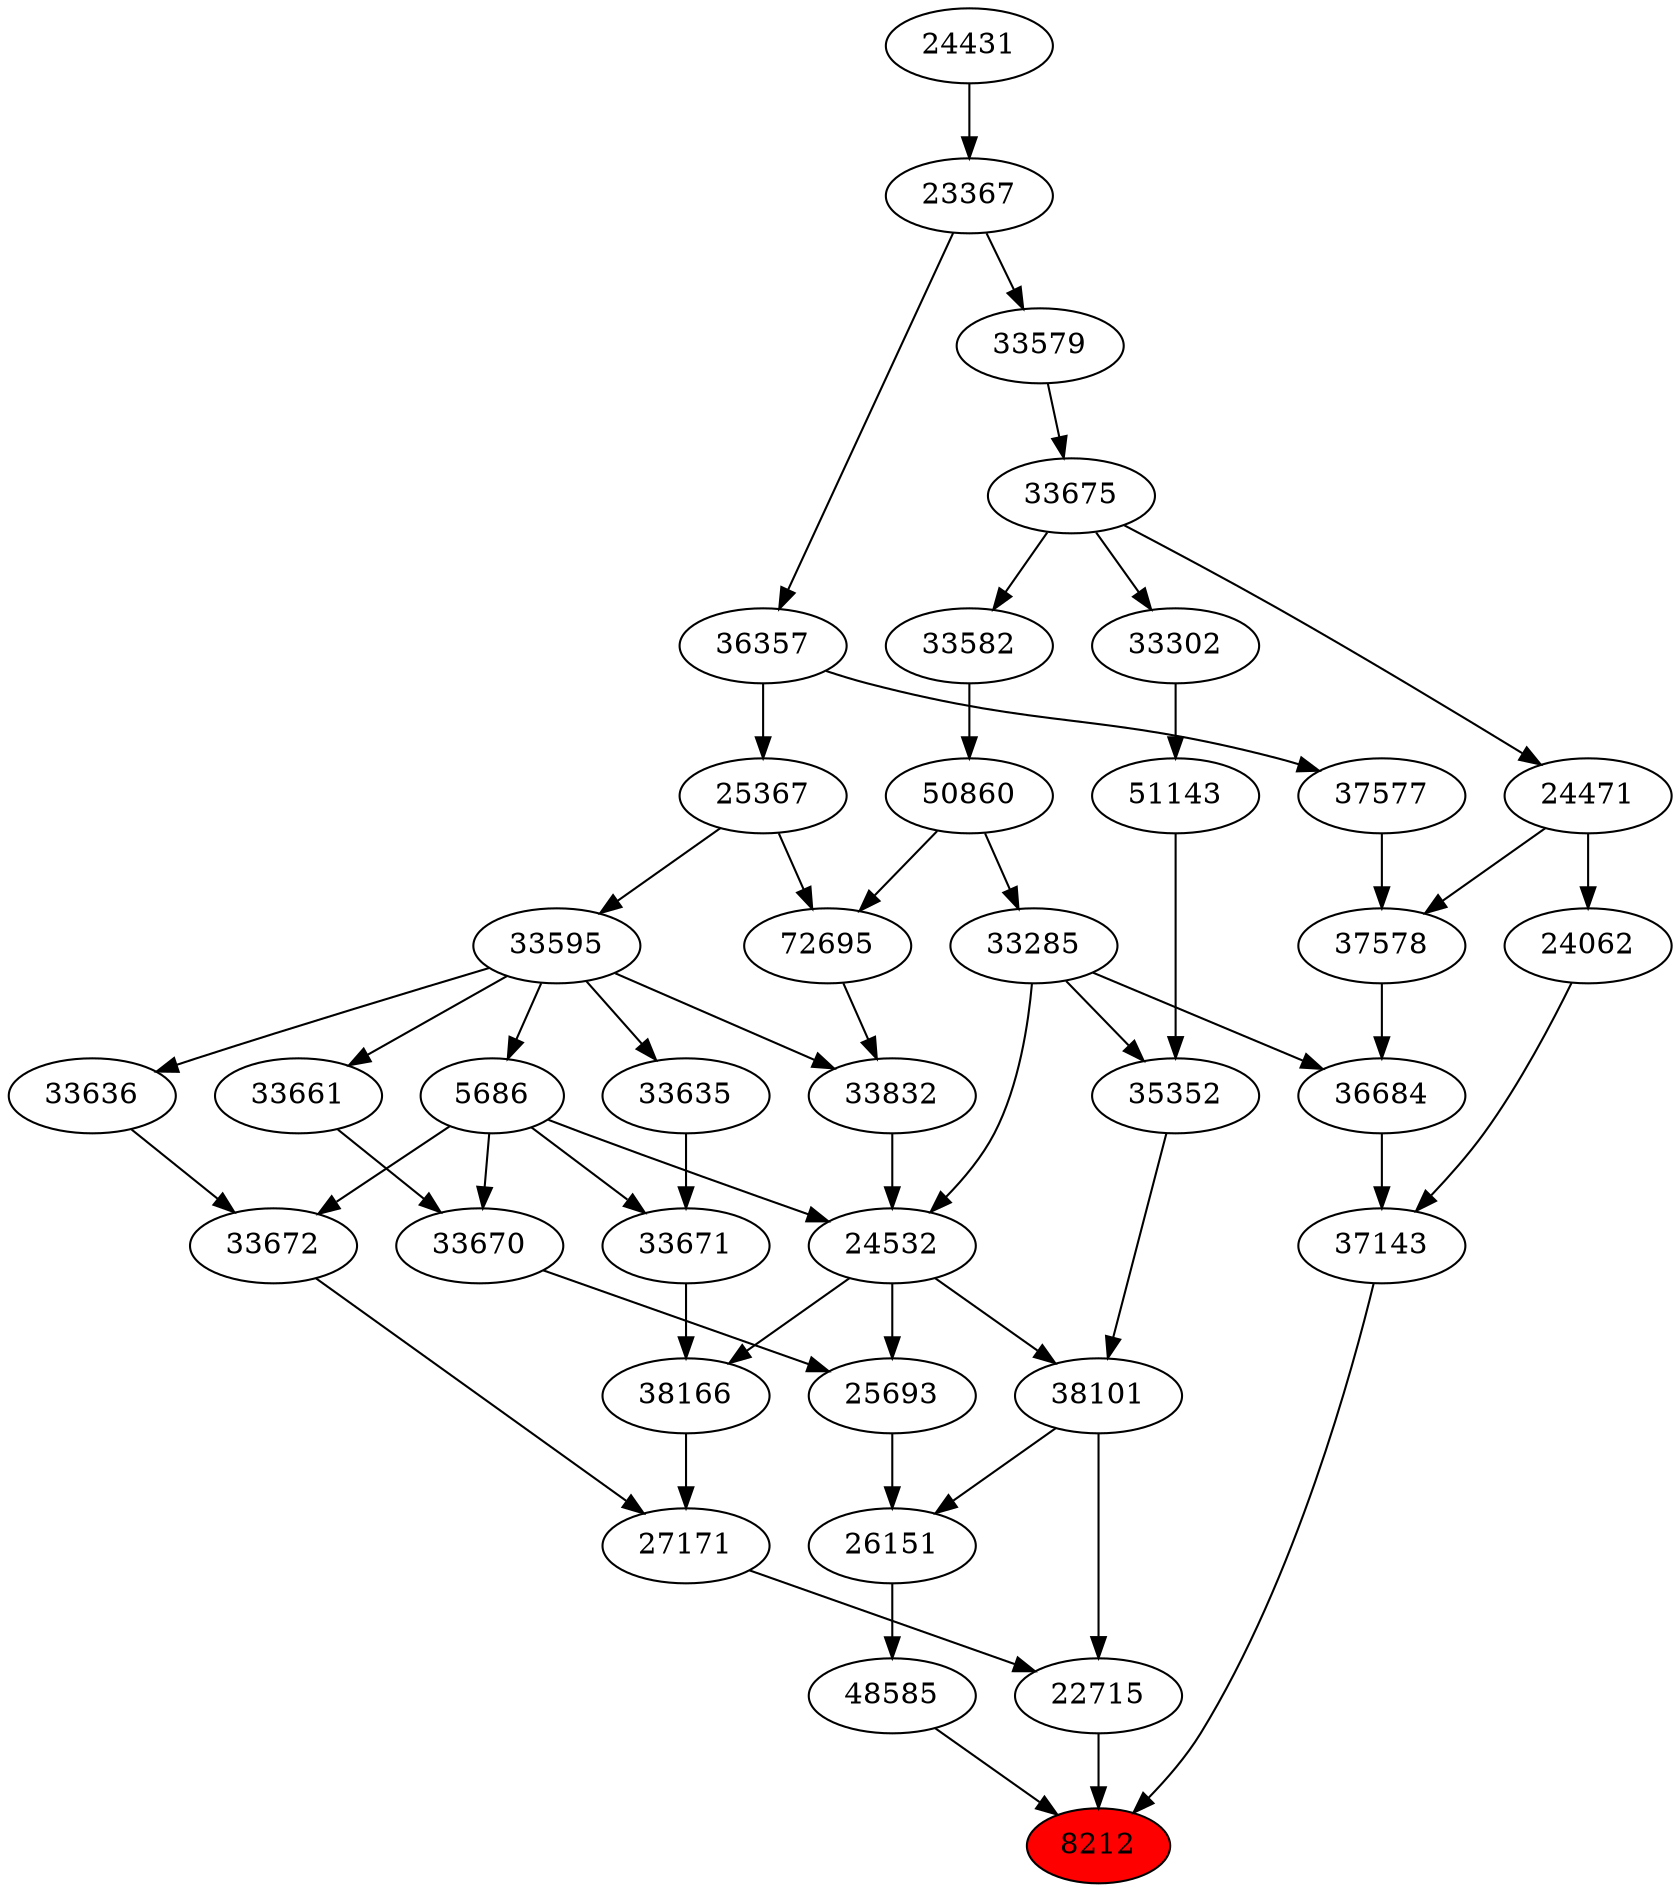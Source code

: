 strict digraph{ 
8212 [label="8212" fillcolor=red style=filled]
22715 -> 8212
37143 -> 8212
48585 -> 8212
22715 [label="22715"]
27171 -> 22715
38101 -> 22715
37143 [label="37143"]
36684 -> 37143
24062 -> 37143
48585 [label="48585"]
26151 -> 48585
27171 [label="27171"]
33672 -> 27171
38166 -> 27171
38101 [label="38101"]
24532 -> 38101
35352 -> 38101
36684 [label="36684"]
33285 -> 36684
37578 -> 36684
24062 [label="24062"]
24471 -> 24062
26151 [label="26151"]
38101 -> 26151
25693 -> 26151
33672 [label="33672"]
33636 -> 33672
5686 -> 33672
38166 [label="38166"]
24532 -> 38166
33671 -> 38166
24532 [label="24532"]
33285 -> 24532
5686 -> 24532
33832 -> 24532
35352 [label="35352"]
33285 -> 35352
51143 -> 35352
33285 [label="33285"]
50860 -> 33285
37578 [label="37578"]
24471 -> 37578
37577 -> 37578
24471 [label="24471"]
33675 -> 24471
25693 [label="25693"]
24532 -> 25693
33670 -> 25693
33636 [label="33636"]
33595 -> 33636
5686 [label="5686"]
33595 -> 5686
33671 [label="33671"]
5686 -> 33671
33635 -> 33671
33832 [label="33832"]
72695 -> 33832
33595 -> 33832
51143 [label="51143"]
33302 -> 51143
50860 [label="50860"]
33582 -> 50860
37577 [label="37577"]
36357 -> 37577
33675 [label="33675"]
33579 -> 33675
33670 [label="33670"]
5686 -> 33670
33661 -> 33670
33595 [label="33595"]
25367 -> 33595
33635 [label="33635"]
33595 -> 33635
72695 [label="72695"]
50860 -> 72695
25367 -> 72695
33302 [label="33302"]
33675 -> 33302
33582 [label="33582"]
33675 -> 33582
36357 [label="36357"]
23367 -> 36357
33579 [label="33579"]
23367 -> 33579
33661 [label="33661"]
33595 -> 33661
25367 [label="25367"]
36357 -> 25367
23367 [label="23367"]
24431 -> 23367
24431 [label="24431"]
}